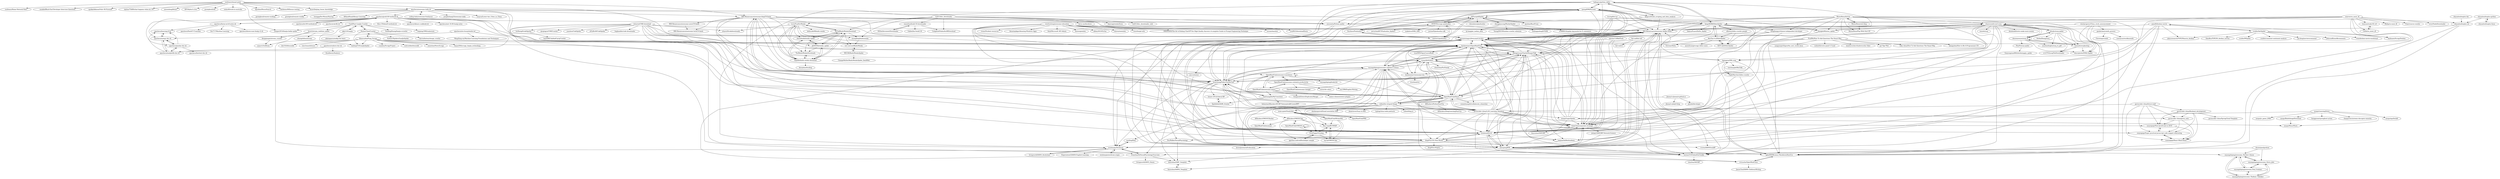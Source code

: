 digraph G {
"RSS-Renaissance/awesome-newsCN-feeds" -> "RSS-Renaissance/awesome-techCN-feeds"
"heshenxian1/awesome-triz" -> "eastling/blog"
"heshenxian1/awesome-triz" -> "trizchina/triz"
"apachecn/fastai-ml-dl-notes-zh" -> "apachecn/fastai-num-linalg-v2-zh"
"apachecn/fastai-ml-dl-notes-zh" -> "apachecn/learning-tf-zh"
"apachecn/fastai-ml-dl-notes-zh" -> "apachecn/prob140-textbook-zh"
"apachecn/fastai-ml-dl-notes-zh" -> "apachecn/HackCV-Translate"
"apachecn/fastai-ml-dl-notes-zh" -> "fire717/Machine-Learning"
"nnngu/LagouSpider" -> "RSS-Renaissance/awesome-AnRen-feeds"
"nnngu/LagouSpider" -> "heshenxian1/OpenMindClass"
"nnngu/LagouSpider" -> "wisdomqin/Newbrain"
"nnngu/LagouSpider" -> "karanotsingyu/AwesomeCoCoSci"
"nnngu/LagouSpider" -> "ViolaChen/corporate-strategic"
"nnngu/LagouSpider" -> "nnngu/MusicPhoto"
"nnngu/LagouSpider" -> "zhengxixuan/CharlieMungerTalk"
"shiyanlou/louplus-python" -> "shiyanlou/louplus-linux"
"shiyanlou/louplus-python" -> "shiyanlou/louplus-ml"
"apachecn/seaborn-doc-zh" -> "apachecn/matplotlib-doc-zh"
"apachecn/seaborn-doc-zh" -> "blueliberty/Seaborn"
"MrYxJ/BaiduWenkuDownload" -> "zhaoolee/bdwenku-spider"
"MrYxJ/BaiduWenkuDownload" -> "togolife/baidu-wenku-download"
"MrYxJ/BaiduWenkuDownload" -> "jk50505k/wenku_spider"
"MrYxJ/BaiduWenkuDownload" -> "Lz1y/FreeForWenku"
"MrYxJ/BaiduWenkuDownload" -> "vict-cn/crawlBaiduWenku"
"MrYxJ/BaiduWenkuDownload" -> "siyangbing/baiduwenku"
"MrYxJ/BaiduWenkuDownload" -> "7hc/BaiduWenkuDownloads"
"apachecn/awesome-indie-zh" -> "coding-daily/awesome-freelancer"
"apachecn/awesome-indie-zh" -> "josephzhang23/awesome-indie" ["e"=1]
"apachecn/awesome-indie-zh" -> "xunyun/Lower-tier_Cities_in_China"
"apachecn/awesome-indie-zh" -> "greatghoul/remote-working" ["e"=1]
"apachecn/awesome-indie-zh" -> "greatghoul/remote-weekly"
"apachecn/awesome-indie-zh" -> "lirenchong/FollowTheWeChat"
"apachecn/awesome-indie-zh" -> "apachecn/prob140-textbook-zh"
"apachecn/awesome-indie-zh" -> "loonggg/DevMoneySharing" ["e"=1]
"apachecn/awesome-indie-zh" -> "heshenxian1/OpenMindClass"
"apachecn/awesome-indie-zh" -> "RSS-Renaissance/awesome-blogCN-feeds"
"apachecn/awesome-indie-zh" -> "RSS-Renaissance/awesome-AnRen-feeds"
"apachecn/awesome-indie-zh" -> "yesweetie/Python-spider"
"apachecn/awesome-indie-zh" -> "404notf0und/Always-Learning" ["e"=1]
"SZFsir/pddSpider" -> "OFZFZS/scrapy-pinduoduo"
"SZFsir/pddSpider" -> "Northxw/Pinduoduo"
"SZFsir/pddSpider" -> "onetwo1/pinduoduo"
"SZFsir/pddSpider" -> "qiyeboy/BaseProxy"
"SZFsir/pddSpider" -> "speng4096/PyLoom"
"SZFsir/pddSpider" -> "zhangjiancong/MarketSpider"
"SZFsir/pddSpider" -> "downdawn/pinduoduo"
"7hc/BaiduWenkuDownloads" -> "togolife/baidu-wenku-download"
"MisterBooo/solo-blog" -> "MisterBooo/Play-With-Sort-OC" ["e"=1]
"MisterBooo/solo-blog" -> "MisterBooo/Article"
"coding-daily/awesome-freelancer" -> "apachecn/awesome-indie-zh"
"apachecn/prob140-textbook-zh" -> "apachecn/ds100-textbook-zh"
"apachecn/prob140-textbook-zh" -> "apachecn/calc4b-zh" ["e"=1]
"apachecn/prob140-textbook-zh" -> "totalmind/IA-AI"
"apachecn/prob140-textbook-zh" -> "Kivy-CN/data8-textbook-zh" ["e"=1]
"apachecn/prob140-textbook-zh" -> "apachecn/fastai-ml-dl-notes-zh"
"apachecn/prob140-textbook-zh" -> "heshenxian1/OpenMindClass"
"apachecn/prob140-textbook-zh" -> "apachecn/sklearn-cookbook-zh"
"apachecn/prob140-textbook-zh" -> "apachecn/numpy-doc-zh"
"apachecn/prob140-textbook-zh" -> "karanotsingyu/AwesomeCoCoSci"
"apachecn/prob140-textbook-zh" -> "apachecn/pandas-doc-zh"
"apachecn/prob140-textbook-zh" -> "apachecn/mit-18.06-linalg-notes" ["e"=1]
"apachecn/prob140-textbook-zh" -> "serena333/OnlineEduToolkit"
"apachecn/prob140-textbook-zh" -> "yesweetie/Python-spider"
"chanwoood/crawl-zsxq" -> "wbsabc/zsxq-spider"
"chanwoood/crawl-zsxq" -> "ohnonoyesyes/zsxq_dl"
"chanwoood/crawl-zsxq" -> "ixinzhi/zsxq" ["e"=1]
"chanwoood/crawl-zsxq" -> "ppho99/Efficiency-MarkdownHereCss"
"chanwoood/crawl-zsxq" -> "lxzmads/zsxqbackup"
"chanwoood/crawl-zsxq" -> "RSS-Renaissance/awesome-AnRen-feeds"
"chanwoood/crawl-zsxq" -> "karanotsingyu/AwesomeCoCoSci"
"chanwoood/crawl-zsxq" -> "zhanghe06/news_spider"
"chanwoood/crawl-zsxq" -> "heshenxian1/OpenMindClass"
"chanwoood/crawl-zsxq" -> "izhouping/KPA"
"chanwoood/crawl-zsxq" -> "doscriptsite/ZSXQ-Spider"
"chanwoood/crawl-zsxq" -> "zhengxixuan/CharlieMungerTalk"
"chanwoood/crawl-zsxq" -> "ViolaChen/corporate-strategic"
"chanwoood/crawl-zsxq" -> "dendoink/howto-make-more-money" ["e"=1]
"chanwoood/crawl-zsxq" -> "itgongren/996.coop"
"itstyren/CNKI-download" -> "qiuqingyu/CNKICrawler" ["e"=1]
"itstyren/CNKI-download" -> "yanzhou/CnkiSpider" ["e"=1]
"itstyren/CNKI-download" -> "lirenchong/FollowTheWeChat"
"itstyren/CNKI-download" -> "ishare20/cnkidownloader"
"itstyren/CNKI-download" -> "totalmind/IA-AI"
"itstyren/CNKI-download" -> "liuSheng0/cnkiSpyder"
"itstyren/CNKI-download" -> "RSS-Renaissance/awesome-AnRen-feeds"
"itstyren/CNKI-download" -> "heshenxian1/OpenMindClass"
"itstyren/CNKI-download" -> "aFlyBird0/CnkiSpider" ["e"=1]
"itstyren/CNKI-download" -> "ding0521/5G-New-World"
"itstyren/CNKI-download" -> "bughandler/cnki-downloader" ["e"=1]
"itstyren/CNKI-download" -> "gavincoder-china/LLM_Learning_Database"
"itstyren/CNKI-download" -> "karanotsingyu/AwesomeCoCoSci"
"itstyren/CNKI-download" -> "zhengxixuan/CharlieMungerTalk"
"itstyren/CNKI-download" -> "wisdomqin/Newbrain"
"wowlusitong/awesome-education" -> "ivmm/Student-resources" ["e"=1]
"wowlusitong/awesome-education" -> "izhouping/KPA"
"wowlusitong/awesome-education" -> "AmazingApps/Amazing-Windows-Apps" ["e"=1]
"wowlusitong/awesome-education" -> "6mb/Microsoft-365-Admin" ["e"=1]
"wowlusitong/awesome-education" -> "heshenxian1/OpenMindClass"
"wowlusitong/awesome-education" -> "karanotsingyu/AwesomeCoCoSci"
"wowlusitong/awesome-education" -> "donwa/goindex" ["e"=1]
"wowlusitong/awesome-education" -> "cnfeat/list-of-good-things"
"wowlusitong/awesome-education" -> "abbey2023/PyOne" ["e"=1]
"wowlusitong/awesome-education" -> "donwa/oneindex" ["e"=1]
"wowlusitong/awesome-education" -> "iwestlin/gd-utils" ["e"=1]
"wowlusitong/awesome-education" -> "RSS-Renaissance/awesome-AnRen-feeds"
"wowlusitong/awesome-education" -> "ORDINAND/The-Art-of-Asking-ChatGPT-for-High-Quality-Answers-A-complete-Guide-to-Prompt-Engineering-Technique" ["e"=1]
"wowlusitong/awesome-education" -> "reruin/sharelist" ["e"=1]
"wowlusitong/awesome-education" -> "ding0521/5G-New-World"
"Northxw/Pinduoduo" -> "onetwo1/pinduoduo"
"Northxw/Pinduoduo" -> "OFZFZS/scrapy-pinduoduo"
"Northxw/Pinduoduo" -> "SZFsir/pddSpider"
"zhanghe06/news_spider" -> "ViolaChen/corporate-strategic"
"zhanghe06/news_spider" -> "chanwoood/crawl-zsxq"
"nnngu/LearningNotes" -> "nnngu/nguSeckill" ["e"=1]
"nnngu/LearningNotes" -> "nnngu/MusicPhoto"
"nnngu/LearningNotes" -> "nnngu/LagouSpider"
"nnngu/LearningNotes" -> "nnngu/js_game_2048"
"nnngu/LearningNotes" -> "nnngu/BaiduImageDownload"
"nnngu/LearningNotes" -> "lianggzone/springboot-action" ["e"=1]
"nnngu/LearningNotes" -> "chanjarster/artemis-disruptor-miaosha" ["e"=1]
"Lz1y/FreeForWenku" -> "togolife/baidu-wenku-download"
"Lz1y/FreeForWenku" -> "MrYxJ/BaiduWenkuDownload"
"Lz1y/FreeForWenku" -> "jk50505k/wenku_spider"
"Lz1y/FreeForWenku" -> "zhaoolee/bdwenku-spider"
"Lz1y/FreeForWenku" -> "siyangbing/baiduwenku"
"Lz1y/FreeForWenku" -> "vict-cn/crawlBaiduWenku"
"Lz1y/FreeForWenku" -> "7hc/BaiduWenkuDownloads"
"Lz1y/FreeForWenku" -> "ishare20/cnkidownloader"
"Lz1y/FreeForWenku" -> "hellocodeM/baidu-wenku"
"MisterBooo/Article" -> "karanotsingyu/AwesomeCoCoSci"
"MisterBooo/Article" -> "ppho99/Efficiency-MarkdownHereCss"
"MisterBooo/Article" -> "RSS-Renaissance/awesome-AnRen-feeds"
"MisterBooo/Article" -> "chanwoood/crawl-zsxq"
"MisterBooo/Article" -> "izhouping/KPA"
"MisterBooo/Article" -> "heshenxian1/OpenMindClass"
"MisterBooo/Article" -> "MisterBooo/solo-blog"
"MisterBooo/Article" -> "lirenchong/FollowTheWeChat"
"MisterBooo/Article" -> "MisterBooo/Play-With-Sort-OC" ["e"=1]
"MisterBooo/Article" -> "shiyanlou/louplus-ml"
"MisterBooo/Article" -> "liangliangyy/chinese-independent-developer"
"MisterBooo/Article" -> "zhanghe06/news_spider"
"MisterBooo/Article" -> "serena333/OnlineEduToolkit"
"MisterBooo/Article" -> "zhengxixuan/CharlieMungerTalk"
"MisterBooo/Article" -> "ViolaChen/corporate-strategic"
"lint-md/lint-md" -> "lint-md/cli"
"lint-md/lint-md" -> "heshenxian1/OpenMindClass"
"liangliangyy/chinese-independent-developer" -> "ViolaChen/corporate-strategic"
"liangliangyy/chinese-independent-developer" -> "karanotsingyu/AwesomeCoCoSci"
"liangliangyy/chinese-independent-developer" -> "serena333/OnlineEduToolkit"
"xjkj123/Lianjia" -> "adminparry/nodejs-for-learn" ["e"=1]
"xjkj123/Lianjia" -> "CaoZ/Fast-LianJia-Crawler"
"RSS-Renaissance/awesome-blogCN-feeds" -> "lirenchong/FollowTheWeChat"
"RSS-Renaissance/awesome-blogCN-feeds" -> "heshenxian1/OpenMindClass"
"RSS-Renaissance/awesome-blogCN-feeds" -> "zhengxixuan/CharlieMungerTalk"
"RSS-Renaissance/awesome-blogCN-feeds" -> "RSS-Renaissance/awesome-newsCN-feeds"
"RSS-Renaissance/awesome-blogCN-feeds" -> "RSS-Renaissance/awesome-AnRen-feeds"
"RSS-Renaissance/awesome-blogCN-feeds" -> "OpenMindClub/Share"
"RSS-Renaissance/awesome-blogCN-feeds" -> "totalmind/IA-AI"
"RSS-Renaissance/awesome-blogCN-feeds" -> "ouyangzhiping/awesome-cognitive-science"
"RSS-Renaissance/awesome-blogCN-feeds" -> "OpenMindClub/awesome-translators"
"RSS-Renaissance/awesome-blogCN-feeds" -> "gavincoder-china/LLM_Learning_Database"
"RSS-Renaissance/awesome-blogCN-feeds" -> "karanotsingyu/AwesomeCoCoSci"
"RSS-Renaissance/awesome-blogCN-feeds" -> "chanwoood/crawl-zsxq"
"RSS-Renaissance/awesome-blogCN-feeds" -> "RSS-Renaissance/awesome-techCN-feeds"
"RSS-Renaissance/awesome-blogCN-feeds" -> "sunnylife42/docs"
"RSS-Renaissance/awesome-blogCN-feeds" -> "yesweetie/Python-spider"
"zhengxixuan/CharlieMungerTalk" -> "heshenxian1/OpenMindClass"
"zhengxixuan/CharlieMungerTalk" -> "RSS-Renaissance/awesome-AnRen-feeds"
"zhengxixuan/CharlieMungerTalk" -> "totalmind/IA-AI"
"zhengxixuan/CharlieMungerTalk" -> "lirenchong/FollowTheWeChat"
"zhengxixuan/CharlieMungerTalk" -> "sunnylife42/docs"
"zhengxixuan/CharlieMungerTalk" -> "karanotsingyu/AwesomeCoCoSci"
"zhengxixuan/CharlieMungerTalk" -> "gavincoder-china/LLM_Learning_Database"
"zhengxixuan/CharlieMungerTalk" -> "itgongren/996.coop"
"zhengxixuan/CharlieMungerTalk" -> "ouyangzhiping/awesome-cognitive-science"
"zhengxixuan/CharlieMungerTalk" -> "ViolaChen/corporate-strategic"
"zhengxixuan/CharlieMungerTalk" -> "izhouping/KPA"
"zhengxixuan/CharlieMungerTalk" -> "heshenxian1/awesome-triz"
"zhengxixuan/CharlieMungerTalk" -> "zoejane/AnRenAcademy"
"zhengxixuan/CharlieMungerTalk" -> "OpenMindClub/Share"
"zhengxixuan/CharlieMungerTalk" -> "ding0521/5G-New-World"
"jk50505k/wenku_spider" -> "togolife/baidu-wenku-download"
"jk50505k/wenku_spider" -> "MrYxJ/BaiduWenkuDownload"
"jk50505k/wenku_spider" -> "7hc/BaiduWenkuDownloads"
"jk50505k/wenku_spider" -> "zhaoolee/bdwenku-spider"
"nnngu/BaiduImageDownload" -> "nnngu/MusicPhoto"
"qiyeboy/BaseProxy" -> "SZFsir/pddSpider"
"shiyanlou/louplus-dm" -> "shiyanlou/louplus-ml"
"JimmyLv/jimmylv.github.io" -> "JimmyLv/jekyll-blog"
"JimmyLv/jimmylv.github.io" -> "phodal/developer" ["e"=1]
"JimmyLv/jimmylv.github.io" -> "cnfeat/list-of-good-things"
"dengqiangxi/ziroom_crawler" -> "yrjyrj123/ziRoom"
"gavincoder-china/LLM_Learning_Database" -> "lirenchong/FollowTheWeChat"
"gavincoder-china/LLM_Learning_Database" -> "totalmind/IA-AI"
"gavincoder-china/LLM_Learning_Database" -> "zhengxixuan/CharlieMungerTalk"
"gavincoder-china/LLM_Learning_Database" -> "heshenxian1/OpenMindClass"
"gavincoder-china/LLM_Learning_Database" -> "ouyangzhiping/awesome-cognitive-science"
"gavincoder-china/LLM_Learning_Database" -> "xunyegege/New-JavaScript-in-2019"
"gavincoder-china/LLM_Learning_Database" -> "OpenMindClub/Share"
"gavincoder-china/LLM_Learning_Database" -> "karanotsingyu/AwesomeCoCoSci"
"gavincoder-china/LLM_Learning_Database" -> "ViolaChen/corporate-strategic"
"gavincoder-china/LLM_Learning_Database" -> "xunyegege/Super-practical-javascript-code-snippet-refactoring"
"gavincoder-china/LLM_Learning_Database" -> "ding0521/5G-New-World"
"gavincoder-china/LLM_Learning_Database" -> "nnngu/LagouSpider"
"gavincoder-china/LLM_Learning_Database" -> "sunnylife42/docs"
"gavincoder-china/LLM_Learning_Database" -> "vivicachu/OpenMindClass"
"gavincoder-china/LLM_Learning_Database" -> "gavincoder-china/gavin_note"
"togolife/baidu-wenku-download" -> "Lz1y/FreeForWenku"
"togolife/baidu-wenku-download" -> "7hc/BaiduWenkuDownloads"
"togolife/baidu-wenku-download" -> "jk50505k/wenku_spider"
"togolife/baidu-wenku-download" -> "zhaoolee/bdwenku-spider"
"togolife/baidu-wenku-download" -> "MrYxJ/BaiduWenkuDownload"
"togolife/baidu-wenku-download" -> "dearplain/douding"
"heshenxian1/OpenMindClass" -> "lirenchong/FollowTheWeChat"
"heshenxian1/OpenMindClass" -> "totalmind/IA-AI"
"heshenxian1/OpenMindClass" -> "karanotsingyu/AwesomeCoCoSci"
"heshenxian1/OpenMindClass" -> "RSS-Renaissance/awesome-AnRen-feeds"
"heshenxian1/OpenMindClass" -> "zhengxixuan/CharlieMungerTalk"
"heshenxian1/OpenMindClass" -> "ViolaChen/corporate-strategic"
"heshenxian1/OpenMindClass" -> "zoejane/AnRenAcademy"
"heshenxian1/OpenMindClass" -> "sunnylife42/docs"
"heshenxian1/OpenMindClass" -> "ouyangzhiping/awesome-cognitive-science"
"heshenxian1/OpenMindClass" -> "OpenMindClub/Share"
"heshenxian1/OpenMindClass" -> "izhouping/KPA"
"heshenxian1/OpenMindClass" -> "serena333/OnlineEduToolkit"
"heshenxian1/OpenMindClass" -> "kiaorahao/IA003BP"
"heshenxian1/OpenMindClass" -> "heshenxian1/awesome-triz"
"heshenxian1/OpenMindClass" -> "tree0995/OpenCourseBook"
"OFZFZS/scrapy-pinduoduo" -> "SZFsir/pddSpider"
"OFZFZS/scrapy-pinduoduo" -> "Northxw/Pinduoduo"
"OFZFZS/scrapy-pinduoduo" -> "onetwo1/pinduoduo"
"OFZFZS/scrapy-pinduoduo" -> "speng4096/PyLoom"
"OFZFZS/scrapy-pinduoduo" -> "jerrychan807/Pinduoduo_Spiders"
"OFZFZS/scrapy-pinduoduo" -> "makelove/DDK_SDK" ["e"=1]
"OFZFZS/scrapy-pinduoduo" -> "justmd5/pinduoduo-sdk" ["e"=1]
"wbsabc/zsxq-spider" -> "chanwoood/crawl-zsxq"
"wbsabc/zsxq-spider" -> "doscriptsite/ZSXQ-Spider"
"wbsabc/zsxq-spider" -> "ohnonoyesyes/zsxq_dl"
"wbsabc/zsxq-spider" -> "lxzmads/zsxqbackup"
"wbsabc/zsxq-spider" -> "StefanZhong/zxsq"
"wbsabc/zsxq-spider" -> "xueshanlinghu/zsxq_to_pdf"
"wbsabc/zsxq-spider" -> "cc12703/zsxqFileDownloader"
"wxynihao/book118-downloader" -> "OhYee/documentDownloader"
"wxynihao/book118-downloader" -> "GallenQiu/-book118-"
"wxynihao/book118-downloader" -> "UnlightedOtaku/doc88Download"
"apachecn/ntu-hsuantienlin-ml" -> "apachecn/numpy-doc-zh"
"apachecn/ntu-hsuantienlin-ml" -> "WangYang-wy/Machine-Learning-Foundations-and-Techniques" ["e"=1]
"apachecn/ntu-hsuantienlin-ml" -> "apachecn/matplotlib-doc-zh"
"speng4096/PyLoom" -> "yesweetie/Python-spider"
"speng4096/PyLoom" -> "keejo125/web_scraping_and_data_analysis"
"speng4096/PyLoom" -> "karanotsingyu/AwesomeCoCoSci"
"speng4096/PyLoom" -> "lirenchong/FollowTheWeChat"
"speng4096/PyLoom" -> "wisdomqin/Newbrain"
"speng4096/PyLoom" -> "SZFsir/pddSpider"
"speng4096/PyLoom" -> "RSS-Renaissance/awesome-AnRen-feeds"
"speng4096/PyLoom" -> "OFZFZS/scrapy-pinduoduo"
"speng4096/PyLoom" -> "heshenxian1/OpenMindClass"
"speng4096/PyLoom" -> "ladingwu/python_zhihu"
"speng4096/PyLoom" -> "serena333/OnlineEduToolkit"
"speng4096/PyLoom" -> "kong36088/ZhihuSpider"
"speng4096/PyLoom" -> "Northxw/Pinduoduo"
"speng4096/PyLoom" -> "zhanghe06/news_spider"
"speng4096/PyLoom" -> "ViolaChen/corporate-strategic"
"apachecn/ds100-textbook-zh" -> "apachecn/prob140-textbook-zh"
"ding0521/5G-New-World" -> "totalmind/IA-AI"
"ding0521/5G-New-World" -> "i-trista/IA004TeslaBP"
"ding0521/5G-New-World" -> "ding0521/5Gplus"
"ding0521/5G-New-World" -> "izhouping/KPA"
"ding0521/5G-New-World" -> "wisdomqin/Newbrain"
"ding0521/5G-New-World" -> "ViolaChen/corporate-strategic"
"ding0521/5G-New-World" -> "kiaorahao/IABP_Template"
"onetwo1/pinduoduo" -> "Northxw/Pinduoduo"
"onetwo1/pinduoduo" -> "OFZFZS/scrapy-pinduoduo"
"onetwo1/pinduoduo" -> "SZFsir/pddSpider"
"xunyegege/New-JavaScript-in-2019" -> "xunyegege/Super-practical-javascript-code-snippet-refactoring"
"xunyegege/New-JavaScript-in-2019" -> "xunyegege/Heart-Mind-Home"
"lirenchong/FollowTheWeChat" -> "heshenxian1/OpenMindClass"
"lirenchong/FollowTheWeChat" -> "totalmind/IA-AI"
"lirenchong/FollowTheWeChat" -> "ViolaChen/corporate-strategic"
"lirenchong/FollowTheWeChat" -> "wisdomqin/Newbrain"
"lirenchong/FollowTheWeChat" -> "RSS-Renaissance/awesome-AnRen-feeds"
"lirenchong/FollowTheWeChat" -> "karanotsingyu/AwesomeCoCoSci"
"lirenchong/FollowTheWeChat" -> "ouyangzhiping/awesome-cognitive-science"
"lirenchong/FollowTheWeChat" -> "zhengxixuan/CharlieMungerTalk"
"lirenchong/FollowTheWeChat" -> "ding0521/5G-New-World"
"lirenchong/FollowTheWeChat" -> "gavincoder-china/LLM_Learning_Database"
"lirenchong/FollowTheWeChat" -> "izhouping/KPA"
"lirenchong/FollowTheWeChat" -> "kiaorahao/IABP_Template"
"lirenchong/FollowTheWeChat" -> "sunnylife42/docs"
"lirenchong/FollowTheWeChat" -> "OpenMindClub/Share"
"lirenchong/FollowTheWeChat" -> "benew-2012/Liberal-BP"
"ouyangzhiping/awesome-cognitive-science" -> "heshenxian1/OpenMindClass"
"ouyangzhiping/awesome-cognitive-science" -> "lirenchong/FollowTheWeChat"
"ouyangzhiping/awesome-cognitive-science" -> "totalmind/IA-AI"
"ouyangzhiping/awesome-cognitive-science" -> "zhengxixuan/CharlieMungerTalk"
"ouyangzhiping/awesome-cognitive-science" -> "OpenMindClub/Share"
"ouyangzhiping/awesome-cognitive-science" -> "sunnylife42/docs"
"ouyangzhiping/awesome-cognitive-science" -> "karanotsingyu/AwesomeCoCoSci"
"ouyangzhiping/awesome-cognitive-science" -> "gavincoder-china/LLM_Learning_Database"
"ouyangzhiping/awesome-cognitive-science" -> "RSS-Renaissance/awesome-AnRen-feeds"
"ouyangzhiping/awesome-cognitive-science" -> "evanchan92/SocialPsychologyOverview"
"ouyangzhiping/awesome-cognitive-science" -> "ViolaChen/corporate-strategic"
"ouyangzhiping/awesome-cognitive-science" -> "OpenMindClub/awesome-translators"
"ouyangzhiping/awesome-cognitive-science" -> "izhouping/KPA"
"ouyangzhiping/awesome-cognitive-science" -> "heshenxian1/awesome-triz"
"ouyangzhiping/awesome-cognitive-science" -> "bravejiawen/self-education"
"CaoZ/Fast-LianJia-Crawler" -> "lanbing510/LianJiaSpider" ["e"=1]
"CaoZ/Fast-LianJia-Crawler" -> "xjkj123/Lianjia"
"CaoZ/Fast-LianJia-Crawler" -> "facert/ziroom_realtime_spider"
"CaoZ/Fast-LianJia-Crawler" -> "HunterChao/Crawler"
"CaoZ/Fast-LianJia-Crawler" -> "XuefengHuang/lianjia-scrawler" ["e"=1]
"CaoZ/Fast-LianJia-Crawler" -> "jumper2014/lianjia-beike-spider" ["e"=1]
"CaoZ/Fast-LianJia-Crawler" -> "laopeng1990/realestate"
"keejo125/web_scraping_and_data_analysis" -> "yesweetie/Python-spider"
"keejo125/web_scraping_and_data_analysis" -> "RSS-Renaissance/awesome-AnRen-feeds"
"keejo125/web_scraping_and_data_analysis" -> "ladingwu/python_zhihu"
"apachecn/pandas-doc-zh" -> "apachecn/numpy-doc-zh"
"apachecn/pandas-doc-zh" -> "apachecn/matplotlib-doc-zh"
"apachecn/pandas-doc-zh" -> "apachecn/learning-tf-zh"
"apachecn/pandas-doc-zh" -> "apachecn/fasttext-doc-zh"
"shiyanlou/louplus-linux" -> "shiyanlou/louplus-python"
"OhYee/documentDownloader" -> "wxynihao/book118-downloader"
"sunnylife42/docs" -> "heshenxian1/OpenMindClass"
"sunnylife42/docs" -> "sunnyhuang42/collaborate_ishanshan"
"sunnylife42/docs" -> "totalmind/IA-AI"
"sunnylife42/docs" -> "zhengxixuan/CharlieMungerTalk"
"sunnylife42/docs" -> "lirenchong/FollowTheWeChat"
"sunnylife42/docs" -> "ishanshan/ForFamily"
"sunnylife42/docs" -> "OpenMindClub/Share"
"sunnylife42/docs" -> "RSS-Renaissance/awesome-AnRen-feeds"
"sunnylife42/docs" -> "heshenxian1/awesome-triz"
"sunnylife42/docs" -> "ouyangzhiping/awesome-cognitive-science"
"sunnylife42/docs" -> "karanotsingyu/AwesomeCoCoSci"
"sunnylife42/docs" -> "ppho99/Efficiency-MarkdownHereCss"
"zbunix/paulgraham" -> "serena333/OnlineEduToolkit"
"zbunix/paulgraham" -> "ouyangzhiping/awesome_Steve_Jobs"
"zbunix/paulgraham" -> "ouyangzhiping/awesome_Herbert_Simon"
"wisdomqin/Newbrain" -> "wisdomqin/newbrain-origin-"
"wisdomqin/Newbrain" -> "livingworld/IA004_blockchain"
"wisdomqin/Newbrain" -> "ExpectationG/IA004-English-Learning"
"wisdomqin/Newbrain" -> "eastling/blog"
"wisdomqin/Newbrain" -> "evanchan92/SocialPsychologyOverview"
"shiyanlou/louplus-ml" -> "RSS-Renaissance/awesome-AnRen-feeds"
"shiyanlou/louplus-ml" -> "serena333/OnlineEduToolkit"
"shiyanlou/louplus-ml" -> "ppho99/Efficiency-MarkdownHereCss"
"gavincoder-china/gavin_note" -> "xunyegege/Heart-Mind-Home"
"gavincoder-china/gavin_note" -> "xunyegege/Super-practical-javascript-code-snippet-refactoring"
"gavincoder-china/gavin_note" -> "xunyegege/New-JavaScript-in-2019"
"NightMarcher/zhihu-crawler" -> "ppho99/Efficiency-MarkdownHereCss"
"NightMarcher/zhihu-crawler" -> "itgongren/996.coop"
"NightMarcher/zhihu-crawler" -> "totalmind/IA-AI"
"apachecn/numpy-doc-zh" -> "apachecn/pandas-doc-zh"
"apachecn/numpy-doc-zh" -> "apachecn/matplotlib-doc-zh"
"apachecn/numpy-doc-zh" -> "apachecn/learning-tf-zh"
"joycco/meme" -> "totalmind/IA-AI"
"izhouping/KPA" -> "ViolaChen/corporate-strategic"
"izhouping/KPA" -> "RSS-Renaissance/awesome-AnRen-feeds"
"izhouping/KPA" -> "ppho99/Efficiency-MarkdownHereCss"
"izhouping/KPA" -> "evanchan92/SocialPsychologyOverview"
"izhouping/KPA" -> "totalmind/IA-AI"
"izhouping/KPA" -> "karanotsingyu/AwesomeCoCoSci"
"izhouping/KPA" -> "serena333/OnlineEduToolkit"
"livingworld/IA004_blockchain" -> "wisdomqin/Newbrain"
"RSS-Renaissance/awesome-AnRen-feeds" -> "ppho99/Efficiency-MarkdownHereCss"
"RSS-Renaissance/awesome-AnRen-feeds" -> "ViolaChen/corporate-strategic"
"RSS-Renaissance/awesome-AnRen-feeds" -> "izhouping/KPA"
"RSS-Renaissance/awesome-AnRen-feeds" -> "serena333/OnlineEduToolkit"
"RSS-Renaissance/awesome-AnRen-feeds" -> "karanotsingyu/AwesomeCoCoSci"
"RSS-Renaissance/awesome-AnRen-feeds" -> "totalmind/IA-AI"
"RSS-Renaissance/awesome-AnRen-feeds" -> "i-trista/IA004TeslaBP"
"RSS-Renaissance/awesome-AnRen-feeds" -> "zoejane/AnRenAcademy"
"gavincoder-china/future-mall" -> "xunyegege/Super-practical-javascript-code-snippet-refactoring"
"gavincoder-china/future-mall" -> "xunyegege/New-JavaScript-in-2019"
"gavincoder-china/future-mall" -> "gavincoder-china/gavin_note"
"gavincoder-china/future-mall" -> "gavincoder-china/Backend_development"
"gavincoder-china/future-mall" -> "xunyegege/Heart-Mind-Home"
"gavincoder-china/future-mall" -> "gavincoder-china/LLM_Learning_Database"
"yesweetie/Python-spider" -> "RSS-Renaissance/awesome-AnRen-feeds"
"yesweetie/Python-spider" -> "vivicachu/OpenMindClass"
"yesweetie/Python-spider" -> "izhouping/KPA"
"zhaoolee/bdwenku-spider" -> "togolife/baidu-wenku-download"
"zhaoolee/bdwenku-spider" -> "MrYxJ/BaiduWenkuDownload"
"zhaoolee/bdwenku-spider" -> "jk50505k/wenku_spider"
"apachecn/learning-tf-zh" -> "apachecn/numpy-doc-zh"
"ppho99/Efficiency-MarkdownHereCss" -> "RSS-Renaissance/awesome-AnRen-feeds"
"ppho99/Efficiency-MarkdownHereCss" -> "vivicachu/OpenMindClass"
"zoejane/AnRenAcademy" -> "RSS-Renaissance/awesome-AnRen-feeds"
"zoejane/AnRenAcademy" -> "bravejiawen/self-education"
"eastling/blog" -> "wisdomqin/Newbrain"
"vivicachu/OpenMindClass" -> "ppho99/Efficiency-MarkdownHereCss"
"vivicachu/OpenMindClass" -> "JanusChoi/IA006-ChildrensWriting"
"ViolaChen/corporate-strategic" -> "RSS-Renaissance/awesome-AnRen-feeds"
"ViolaChen/corporate-strategic" -> "izhouping/KPA"
"ViolaChen/corporate-strategic" -> "karanotsingyu/AwesomeCoCoSci"
"ViolaChen/corporate-strategic" -> "serena333/OnlineEduToolkit"
"ViolaChen/corporate-strategic" -> "kiaorahao/IA003BP"
"ViolaChen/corporate-strategic" -> "jining1/IA003BP-Network-Science"
"ViolaChen/corporate-strategic" -> "totalmind/IA-AI"
"jining1/IA003BP-Network-Science" -> "kiaorahao/AA002_Template"
"karanotsingyu/AwesomeCoCoSci" -> "ViolaChen/corporate-strategic"
"karanotsingyu/AwesomeCoCoSci" -> "totalmind/IA-AI"
"karanotsingyu/AwesomeCoCoSci" -> "RSS-Renaissance/awesome-AnRen-feeds"
"karanotsingyu/AwesomeCoCoSci" -> "serena333/OnlineEduToolkit"
"karanotsingyu/AwesomeCoCoSci" -> "izhouping/KPA"
"karanotsingyu/AwesomeCoCoSci" -> "wisdomqin/Newbrain"
"karanotsingyu/AwesomeCoCoSci" -> "DcyWalker/SocialPsychology"
"karanotsingyu/AwesomeCoCoSci" -> "heshenxian1/OpenMindClass"
"karanotsingyu/AwesomeCoCoSci" -> "joycco/meme"
"totalmind/IA-AI" -> "karanotsingyu/AwesomeCoCoSci"
"totalmind/IA-AI" -> "RSS-Renaissance/awesome-AnRen-feeds"
"totalmind/IA-AI" -> "ViolaChen/corporate-strategic"
"totalmind/IA-AI" -> "ding0521/5G-New-World"
"totalmind/IA-AI" -> "serena333/OnlineEduToolkit"
"totalmind/IA-AI" -> "DcyWalker/SocialPsychology"
"totalmind/IA-AI" -> "zoejane/AnRenAcademy"
"totalmind/IA-AI" -> "izhouping/KPA"
"wisdomqin/newbrain-origin-" -> "wisdomqin/Newbrain"
"DcyWalker/SocialPsychology" -> "kiaorahao/IABP_Template"
"itgongren/996.coop" -> "ppho99/Efficiency-MarkdownHereCss"
"itgongren/996.coop" -> "RSS-Renaissance/awesome-AnRen-feeds"
"itgongren/996.coop" -> "totalmind/IA-AI"
"itgongren/996.coop" -> "tanchangde/RenTalk"
"itgongren/996.coop" -> "NightMarcher/zhihu-crawler"
"ouyangzhiping/awesome_Herbert_Simon" -> "ouyangzhiping/awesome_Steve_Jobs"
"ouyangzhiping/awesome_Herbert_Simon" -> "ouyangzhiping/awesome_Vladimir_Nabokov"
"ouyangzhiping/awesome_Herbert_Simon" -> "ouyangzhiping/awesome_Paul_Graham"
"ouyangzhiping/awesome_Vladimir_Nabokov" -> "ouyangzhiping/awesome_Herbert_Simon"
"ouyangzhiping/awesome_Vladimir_Nabokov" -> "ouyangzhiping/awesome_Steve_Jobs"
"ouyangzhiping/awesome_Vladimir_Nabokov" -> "ouyangzhiping/awesome_Paul_Graham"
"ouyangzhiping/awesome_Paul_Graham" -> "ouyangzhiping/awesome_Steve_Jobs"
"ouyangzhiping/awesome_Paul_Graham" -> "ouyangzhiping/awesome_Vladimir_Nabokov"
"ouyangzhiping/awesome_Paul_Graham" -> "ouyangzhiping/awesome_Herbert_Simon"
"ouyangzhiping/awesome_Steve_Jobs" -> "ouyangzhiping/awesome_Herbert_Simon"
"ouyangzhiping/awesome_Steve_Jobs" -> "ouyangzhiping/awesome_Vladimir_Nabokov"
"ouyangzhiping/awesome_Steve_Jobs" -> "ouyangzhiping/awesome_Paul_Graham"
"gavincoder-china/Backend_development" -> "xunyegege/Super-practical-javascript-code-snippet-refactoring"
"gavincoder-china/Backend_development" -> "xunyegege/New-JavaScript-in-2019"
"gavincoder-china/Backend_development" -> "xunyegege/Heart-Mind-Home"
"gavincoder-china/Backend_development" -> "gavincoder-china/gavin_note"
"gavincoder-china/Backend_development" -> "gavincoder-china/SpringCloud-Template"
"serena333/OnlineEduToolkit" -> "clearboy/IA03BP"
"evanchan92/SocialPsychologyOverview" -> "kiaorahao/IABP_Template"
"evanchan92/SocialPsychologyOverview" -> "livingworld/IA005_Simon"
"evanchan92/SocialPsychologyOverview" -> "wisdomqin/Newbrain"
"i-trista/IA004TeslaBP" -> "ouyangzhiping/awesome_Herbert_Simon"
"benew-2012/Liberal-BP" -> "Spehhhhh/IADB_Scholar"
"kiaorahao/AA002_Template" -> "kiaorahao/IABP_Template"
"kiaorahao/IABP_Template" -> "kiaorahao/AA002_Template"
"xunyegege/Super-practical-javascript-code-snippet-refactoring" -> "xunyegege/New-JavaScript-in-2019"
"xunyegege/Super-practical-javascript-code-snippet-refactoring" -> "xunyegege/Heart-Mind-Home"
"soulteary/tenant-point" -> "liguobao/HouseSearch" ["e"=1]
"soulteary/tenant-point" -> "kezhenxu94/house-renting" ["e"=1]
"soulteary/tenant-point" -> "lirenchong/FollowTheWeChat"
"soulteary/tenant-point" -> "facert/beijing_house_knowledge" ["e"=1]
"soulteary/tenant-point" -> "soulteary/Home-Network-Note" ["e"=1]
"soulteary/tenant-point" -> "RSS-Renaissance/awesome-blogCN-feeds"
"soulteary/tenant-point" -> "monklof/Back-End-Developer-Interview-Questions" ["e"=1]
"soulteary/tenant-point" -> "ugukkylbklaom/Vultr-SS-Firewall" ["e"=1]
"soulteary/tenant-point" -> "skyline75489/what-happens-when-zh_CN" ["e"=1]
"soulteary/tenant-point" -> "nieweidong/fetool" ["e"=1]
"soulteary/tenant-point" -> "HFO4/plus1s.live" ["e"=1]
"soulteary/tenant-point" -> "greatghoul/sibi" ["e"=1]
"soulteary/tenant-point" -> "apachecn/awesome-indie-zh"
"soulteary/tenant-point" -> "jumper2014/lianjia-beike-spider" ["e"=1]
"soulteary/tenant-point" -> "wahyd4/work-in-australia" ["e"=1]
"csuldw/AntSpider" -> "baabaaox/ScrapyDouban" ["e"=1]
"csuldw/AntSpider" -> "panxl6/douban-movie"
"csuldw/AntSpider" -> "JohnsonKlose/dbcomments"
"csuldw/AntSpider" -> "iphysresearch/TOP250movie_douban" ["e"=1]
"csuldw/AntSpider" -> "vwin/douban-movie-wordcloud"
"csuldw/AntSpider" -> "DateBro/TOP250_douban_movies"
"csuldw/AntSpider" -> "csuldw/WSpider"
"csuldw/AntSpider" -> "csuldw/comment-sentiment-analysis"
"csuldw/AntSpider" -> "pq-dong/movierecommend" ["e"=1]
"siyangbing/baiduwenku" -> "vict-cn/crawlBaiduWenku"
"gaodechen/cninfo_process" -> "Christings/cninfo"
"gaodechen/cninfo_process" -> "xuezayun/stockbaseinfo"
"renever/cn_mooc_dl" -> "Foair/course-crawler" ["e"=1]
"renever/cn_mooc_dl" -> "louisun/study163_dl"
"renever/cn_mooc_dl" -> "Celthi/cn_mooc_dl"
"renever/cn_mooc_dl" -> "Lz1y/ViedoDownloader"
"renever/cn_mooc_dl" -> "RSS-Renaissance/awesome-AnRen-feeds"
"renever/cn_mooc_dl" -> "heshenxian1/OpenMindClass"
"renever/cn_mooc_dl" -> "lirenchong/FollowTheWeChat"
"renever/cn_mooc_dl" -> "kong36088/ZhihuSpider"
"renever/cn_mooc_dl" -> "Rhilip/cn-mooc-dl"
"renever/cn_mooc_dl" -> "izhouping/KPA"
"renever/cn_mooc_dl" -> "chanwoood/crawl-zsxq"
"rty813/doc_downloader" -> "UnlightedOtaku/doc88Download"
"rty813/doc_downloader" -> "dayerqq/wenkuDown"
"rty813/doc_downloader" -> "kerm-me/docdown"
"rty813/doc_downloader" -> "wxynihao/book118-downloader"
"rty813/doc_downloader" -> "siyangbing/baiduwenku"
"rty813/doc_downloader" -> "rty813/doc_downloader_web"
"rty813/doc_downloader" -> "Lz1y/FreeForWenku"
"rty813/doc_downloader" -> "MrYxJ/BaiduWenkuDownload"
"rty813/doc_downloader" -> "you8023/downloadDocin"
"vict-cn/crawlBaiduWenku" -> "M010K/BaiduWenkuSpider"
"M010K/BaiduWenkuSpider" -> "vict-cn/crawlBaiduWenku"
"M010K/BaiduWenkuSpider" -> "ChangeWeDer/BaiduWenkuSpider_flaskWeb"
"TanGuangZhi/MyTranslator" -> "Spehhhhh/IADB_Scholar"
"TanGuangZhi/MyTranslator" -> "OpenMindClub/awesome-translators"
"TanGuangZhi/MyTranslator" -> "linhaotao/AIhackers001BP-NationalstaffsCareerRPT"
"ituring/first-pr" -> "karanotsingyu/AwesomeCoCoSci"
"ituring/first-pr" -> "ViolaChen/corporate-strategic"
"ituring/first-pr" -> "izhouping/KPA"
"ituring/first-pr" -> "RSS-Renaissance/awesome-AnRen-feeds"
"ituring/first-pr" -> "kong36088/ZhihuSpider"
"ladingwu/python_zhihu" -> "keejo125/web_scraping_and_data_analysis"
"ladingwu/python_zhihu" -> "kong36088/ZhihuSpider"
"ladingwu/python_zhihu" -> "speng4096/PyLoom"
"ladingwu/python_zhihu" -> "ding0521/5G-New-World"
"ladingwu/python_zhihu" -> "wisdomqin/Newbrain"
"ladingwu/python_zhihu" -> "lirenchong/FollowTheWeChat"
"ladingwu/python_zhihu" -> "RSS-Renaissance/awesome-AnRen-feeds"
"ladingwu/python_zhihu" -> "zhengxixuan/CharlieMungerTalk"
"ladingwu/python_zhihu" -> "izhouping/KPA"
"ladingwu/python_zhihu" -> "yesweetie/Python-spider"
"OpenMindClub/OMOOC.py" -> "OpenMindClub/OMOOC.py"
"OpenMindClub/OMOOC.py" -> "AIHackers/OMOOC2py"
"FredWe/How-To-Ask-Questions-The-Smart-Way" -> "ruby-china/How-To-Ask-Questions-The-Smart-Way" ["e"=1]
"FredWe/How-To-Ask-Questions-The-Smart-Way" -> "ahangchen/How-to-Be-A-Programmer-CN" ["e"=1]
"FredWe/How-To-Ask-Questions-The-Smart-Way" -> "yangyangwithgnu/the_new_world_linux" ["e"=1]
"FredWe/How-To-Ask-Questions-The-Smart-Way" -> "heshenxian1/OpenMindClass"
"FredWe/How-To-Ask-Questions-The-Smart-Way" -> "OpenMindClub/Share"
"FredWe/How-To-Ask-Questions-The-Smart-Way" -> "totalmind/IA-AI"
"FredWe/How-To-Ask-Questions-The-Smart-Way" -> "esdeathlove/ss-panel-v3-mod" ["e"=1]
"FredWe/How-To-Ask-Questions-The-Smart-Way" -> "shadowsocksr/shadowsocksr-libev" ["e"=1]
"FredWe/How-To-Ask-Questions-The-Smart-Way" -> "jqs7/Jqs7Bot" ["e"=1]
"PlexPt/zsxq-spider" -> "Gaoyongxian666/zhishixingqiu_spider"
"lxzmads/zsxqbackup" -> "cc12703/zsxqFileDownloader"
"lxzmads/zsxqbackup" -> "doscriptsite/ZSXQ-Spider"
"lxzmads/zsxqbackup" -> "ohnonoyesyes/zsxq_dl"
"louisun/study163_dl" -> "Celthi/cn_mooc_dl"
"liuSheng0/cnkiSpyder" -> "hcj5206/CnkiAndCqvipCrawler"
"OpenMindClub/PRD" -> "zoom-quiet/Noah2Ark"
"Spehhhhh/IADB_Scholar" -> "benew-2012/Liberal-BP"
"ohnonoyesyes/zsxq_dl" -> "lxzmads/zsxqbackup"
"ohnonoyesyes/zsxq_dl" -> "doscriptsite/ZSXQ-Spider"
"ohnonoyesyes/zsxq_dl" -> "wbsabc/zsxq-spider"
"ohnonoyesyes/zsxq_dl" -> "PlexPt/zsxq-spider"
"ohnonoyesyes/zsxq_dl" -> "chanwoood/crawl-zsxq"
"ohnonoyesyes/zsxq_dl" -> "xueshanlinghu/zsxq_to_pdf"
"OpenMindClub/awesome-scholarly-productivity" -> "OpenMindClub/awesome-translators"
"OpenMindClub/awesome-scholarly-productivity" -> "OpenMindClub/awesome-zotero"
"OpenMindClub/awesome-scholarly-productivity" -> "yzy1996/English-Writing" ["e"=1]
"OpenMindClub/awesome-scholarly-productivity" -> "OpenMindClub/awesome-chatgpt" ["e"=1]
"OpenMindClub/awesome-scholarly-productivity" -> "reorx/cht-colors"
"OpenMindClub/awesome-zotero" -> "OpenMindClub/awesome-translators"
"OpenMindClub/awesome-zotero" -> "OpenMindClub/awesome-scholarly-productivity"
"OpenMindClub/awesome-zotero" -> "ouyangzhiping/awesome-cognitive-science"
"OpenMindClub/awesome-zotero" -> "zotero-chinese/zotero-plugins" ["e"=1]
"OpenMindClub/awesome-zotero" -> "TanGuangZhi/MyTranslator"
"OpenMindClub/awesome-zotero" -> "frangoud/ZoteroDuplicatesMerger" ["e"=1]
"OpenMindClub/awesome-zotero" -> "OpenMindClub/Share"
"cnfeat/list-of-good-things" -> "OpenMindClub/Share"
"cnfeat/list-of-good-things" -> "heshenxian1/OpenMindClass"
"cnfeat/list-of-good-things" -> "ouyangzhiping/awesome-cognitive-science"
"cnfeat/list-of-good-things" -> "lirenchong/FollowTheWeChat"
"cnfeat/list-of-good-things" -> "RSS-Renaissance/awesome-blogCN-feeds"
"cnfeat/list-of-good-things" -> "sunnylife42/docs"
"cnfeat/list-of-good-things" -> "zhengxixuan/CharlieMungerTalk"
"cnfeat/list-of-good-things" -> "gavincoder-china/LLM_Learning_Database"
"cnfeat/list-of-good-things" -> "AIHackers/OMOOC2py"
"cnfeat/list-of-good-things" -> "ViolaChen/corporate-strategic"
"cnfeat/list-of-good-things" -> "zoom-quiet/Noah2Ark"
"cnfeat/list-of-good-things" -> "typlog/china-indie-podcasts" ["e"=1]
"cnfeat/list-of-good-things" -> "cnfeat/blog.io"
"cnfeat/list-of-good-things" -> "alaskasquirrel/Email-newsletter-RSS" ["e"=1]
"cnfeat/list-of-good-things" -> "idealclover/Easy-to-RSS" ["e"=1]
"AIHackers/OMOOC2py" -> "OpenMindClub/OMOOC.py"
"AIHackers/OMOOC2py" -> "Run-map/RUNMAP"
"AIHackers/OMOOC2py" -> "OctoPuppy/Octodog"
"AIHackers/OMOOC2py" -> "qpython-android/bushelper-sample"
"AIHackers/OMOOC2py" -> "OpenMindClub/moment"
"wp-lai/OMOOC2py" -> "Run-map/RUNMAP"
"kerm-me/docdown" -> "you8023/downloadDocin"
"AIHackers/OMOOCHacker" -> "OpenMindClub/moment"
"OpenMindClub/awesome-translators" -> "OpenMindClub/awesome-zotero"
"OpenMindClub/awesome-translators" -> "TanGuangZhi/MyTranslator"
"OpenMindClub/awesome-translators" -> "ouyangzhiping/bookclub"
"OpenMindClub/awesome-translators" -> "OpenMindClub/awesome-scholarly-productivity"
"OpenMindClub/awesome-translators" -> "lirenchong/FollowTheWeChat"
"OpenMindClub/awesome-translators" -> "heshenxian1/OpenMindClass"
"OpenMindClub/OMOOC.py" -> "OctoPuppy/Octodog"
"qpython-android/bushelper-sample" -> "OctoPuppy/Octodog"
"Run-map/RUNMAP" -> "OctoPuppy/Octodog"
"Run-map/RUNMAP" -> "wp-lai/OMOOC2py"
"OctoPuppy/Octodog" -> "Run-map/RUNMAP"
"OctoPuppy/Octodog" -> "wp-lai/OMOOC2py"
"OctoPuppy/Octodog" -> "qpython-android/bushelper-sample"
"zhangjiancong/MarketSpider" -> "hj-long/get_taobao_data"
"zhangjiancong/MarketSpider" -> "SZFsir/pddSpider"
"zhangjiancong/MarketSpider" -> "YoungZM339/taobao-crawler-selenium"
"zhangjiancong/MarketSpider" -> "xinlingqudongX/TSDK" ["e"=1]
"zhangjiancong/MarketSpider" -> "w5688414/spider-keywords-for-E-commence"
"specter119/RefTools" -> "totalmind/IA-AI"
"specter119/RefTools" -> "zoejane/AnRenAcademy"
"specter119/RefTools" -> "heshenxian1/OpenMindClass"
"OpenMindClub/Share" -> "heshenxian1/OpenMindClass"
"OpenMindClub/Share" -> "lirenchong/FollowTheWeChat"
"OpenMindClub/Share" -> "sunnylife42/docs"
"OpenMindClub/Share" -> "ouyangzhiping/awesome-cognitive-science"
"OpenMindClub/Share" -> "zhengxixuan/CharlieMungerTalk"
"OpenMindClub/Share" -> "OpenMindClub/awesome-translators"
"OpenMindClub/Share" -> "gavincoder-china/LLM_Learning_Database"
"OpenMindClub/Share" -> "cnfeat/list-of-good-things"
"OpenMindClub/Share" -> "totalmind/IA-AI"
"OpenMindClub/Share" -> "karanotsingyu/AwesomeCoCoSci"
"OpenMindClub/Share" -> "sunnyhuang42/collaborate_ishanshan"
"OpenMindClub/Share" -> "RSS-Renaissance/awesome-AnRen-feeds"
"OpenMindClub/Share" -> "AIHackers/PythonStartUp"
"OpenMindClub/Share" -> "RSS-Renaissance/awesome-blogCN-feeds"
"OpenMindClub/Share" -> "ding0521/5G-New-World"
"OpenMindClub/Writer002" -> "Run-map/RUNMAP"
"OpenMindClub/Writer002" -> "OctoPuppy/Octodog"
"OpenMindClub/Writer002" -> "zoom-quiet/Noah2Ark"
"OpenMindClub/Writer002" -> "wp-lai/OMOOC2py"
"lihansunbai/Fang_Scrapy" -> "dee1024/housedb" ["e"=1]
"lihansunbai/Fang_Scrapy" -> "totalmind/IA-AI"
"lihansunbai/Fang_Scrapy" -> "lanbing510/LianJiaSpider" ["e"=1]
"lihansunbai/Fang_Scrapy" -> "evanchan92/SocialPsychologyOverview"
"lihansunbai/Fang_Scrapy" -> "tree-branch/house" ["e"=1]
"lihansunbai/Fang_Scrapy" -> "lirenchong/FollowTheWeChat"
"lihansunbai/Fang_Scrapy" -> "cuanboy/ScrapyProject" ["e"=1]
"lihansunbai/Fang_Scrapy" -> "coolcooldee/housedb" ["e"=1]
"lihansunbai/Fang_Scrapy" -> "HunterChao/Crawler"
"lihansunbai/Fang_Scrapy" -> "yinzishao/NewsScrapy" ["e"=1]
"lihansunbai/Fang_Scrapy" -> "liuyao504/scrapy_lianjia_ershoufang"
"lihansunbai/Fang_Scrapy" -> "heshenxian1/OpenMindClass"
"Celthi/cn_mooc_dl" -> "louisun/study163_dl"
"zoom-quiet/Noah2Ark" -> "OpenMindClub/PRD"
"zoom-quiet/Noah2Ark" -> "Run-map/RUNMAP"
"zoom-quiet/Noah2Ark" -> "OctoPuppy/Octodog"
"zoom-quiet/Noah2Ark" -> "OpenMindClub/Writer002"
"startprogress/China_stock_announcement" -> "ppho99/Efficiency-MarkdownHereCss"
"startprogress/China_stock_announcement" -> "gaodechen/cninfo_process"
"startprogress/China_stock_announcement" -> "ViolaChen/corporate-strategic"
"startprogress/China_stock_announcement" -> "izhouping/KPA"
"startprogress/China_stock_announcement" -> "RSS-Renaissance/awesome-AnRen-feeds"
"panxl6/douban-movie" -> "baabaaox/ScrapyDouban" ["e"=1]
"panxl6/douban-movie" -> "ppho99/Efficiency-MarkdownHereCss"
"panxl6/douban-movie" -> "RSS-Renaissance/awesome-AnRen-feeds"
"panxl6/douban-movie" -> "izhouping/KPA"
"panxl6/douban-movie" -> "csuldw/AntSpider"
"panxl6/douban-movie" -> "itgongren/996.coop"
"panxl6/douban-movie" -> "totalmind/IA-AI"
"panxl6/douban-movie" -> "iphysresearch/TOP250movie_douban" ["e"=1]
"HunterChao/Crawler" -> "lanbing510/LianJiaSpider" ["e"=1]
"HunterChao/Crawler" -> "CaoZ/Fast-LianJia-Crawler"
"HunterChao/Crawler" -> "darrenfantasy/image_crawler" ["e"=1]
"HunterChao/Crawler" -> "Python3Spiders/LianJiaSpider"
"HunterChao/Crawler" -> "lihansunbai/Fang_Scrapy"
"kong36088/ZhihuSpider" -> "RSS-Renaissance/awesome-AnRen-feeds"
"kong36088/ZhihuSpider" -> "karanotsingyu/AwesomeCoCoSci"
"kong36088/ZhihuSpider" -> "ViolaChen/corporate-strategic"
"kong36088/ZhihuSpider" -> "KEN-LJQ/ZhihuSpider"
"kong36088/ZhihuSpider" -> "ladingwu/python_zhihu"
"kong36088/ZhihuSpider" -> "AlexTan-b-z/ZhihuSpider"
"kong36088/ZhihuSpider" -> "izhouping/KPA"
"kong36088/ZhihuSpider" -> "elliotxx/zhihu-crawler-people"
"kong36088/ZhihuSpider" -> "serena333/OnlineEduToolkit"
"kong36088/ZhihuSpider" -> "speng4096/PyLoom"
"kong36088/ZhihuSpider" -> "zhanghe06/news_spider"
"kong36088/ZhihuSpider" -> "SakuraPuare/ZhiHu_Spider" ["e"=1]
"kong36088/ZhihuSpider" -> "liangliangyy/chinese-independent-developer"
"apachecn/matplotlib-doc-zh" -> "apachecn/numpy-doc-zh"
"apachecn/matplotlib-doc-zh" -> "apachecn/pandas-doc-zh"
"apachecn/matplotlib-doc-zh" -> "apachecn/learning-tf-zh"
"AIHackers/PythonStartUp" -> "AIHackers/DeepLearningStartUp"
"KEN-LJQ/ZhihuSpider" -> "AlexTan-b-z/ZhihuSpider"
"xunyegege/Heart-Mind-Home" -> "xunyegege/Super-practical-javascript-code-snippet-refactoring"
"elliotxx/zhihu-crawler-people" -> "AlexTan-b-z/ZhihuSpider"
"elliotxx/zhihu-crawler-people" -> "kong36088/ZhihuSpider"
"elliotxx/zhihu-crawler-people" -> "KEN-LJQ/ZhihuSpider"
"AlexTan-b-z/ZhihuSpider" -> "KEN-LJQ/ZhihuSpider"
"AlexTan-b-z/ZhihuSpider" -> "Germey/Zhihu" ["e"=1]
"AlexTan-b-z/ZhihuSpider" -> "kong36088/ZhihuSpider"
"AlexTan-b-z/ZhihuSpider" -> "ansenhuang/scrapy-zhihu-users" ["e"=1]
"facert/ziroom_realtime_spider" -> "dengqiangxi/ziroom_crawler"
"facert/ziroom_realtime_spider" -> "izhangzhihao/ziroom"
"facert/ziroom_realtime_spider" -> "yrjyrj123/ziRoom"
"RSS-Renaissance/awesome-newsCN-feeds" ["l"="49.88,24.359"]
"RSS-Renaissance/awesome-techCN-feeds" ["l"="49.87,24.342"]
"heshenxian1/awesome-triz" ["l"="49.821,24.26"]
"eastling/blog" ["l"="49.831,24.247"]
"trizchina/triz" ["l"="49.781,24.233"]
"apachecn/fastai-ml-dl-notes-zh" ["l"="50.066,24.308"]
"apachecn/fastai-num-linalg-v2-zh" ["l"="50.089,24.341"]
"apachecn/learning-tf-zh" ["l"="50.098,24.279"]
"apachecn/prob140-textbook-zh" ["l"="49.979,24.282"]
"apachecn/HackCV-Translate" ["l"="50.104,24.314"]
"fire717/Machine-Learning" ["l"="50.124,24.337"]
"nnngu/LagouSpider" ["l"="49.816,24.237"]
"RSS-Renaissance/awesome-AnRen-feeds" ["l"="49.874,24.268"]
"heshenxian1/OpenMindClass" ["l"="49.846,24.269"]
"wisdomqin/Newbrain" ["l"="49.852,24.256"]
"karanotsingyu/AwesomeCoCoSci" ["l"="49.863,24.266"]
"ViolaChen/corporate-strategic" ["l"="49.865,24.255"]
"nnngu/MusicPhoto" ["l"="49.746,24.193"]
"zhengxixuan/CharlieMungerTalk" ["l"="49.843,24.278"]
"shiyanlou/louplus-python" ["l"="50.012,24.315"]
"shiyanlou/louplus-linux" ["l"="50.033,24.332"]
"shiyanlou/louplus-ml" ["l"="49.941,24.275"]
"apachecn/seaborn-doc-zh" ["l"="50.179,24.237"]
"apachecn/matplotlib-doc-zh" ["l"="50.118,24.253"]
"blueliberty/Seaborn" ["l"="50.218,24.227"]
"MrYxJ/BaiduWenkuDownload" ["l"="49.624,24.622"]
"zhaoolee/bdwenku-spider" ["l"="49.642,24.634"]
"togolife/baidu-wenku-download" ["l"="49.641,24.611"]
"jk50505k/wenku_spider" ["l"="49.658,24.622"]
"Lz1y/FreeForWenku" ["l"="49.636,24.591"]
"vict-cn/crawlBaiduWenku" ["l"="49.591,24.603"]
"siyangbing/baiduwenku" ["l"="49.597,24.625"]
"7hc/BaiduWenkuDownloads" ["l"="49.66,24.604"]
"apachecn/awesome-indie-zh" ["l"="49.937,24.319"]
"coding-daily/awesome-freelancer" ["l"="49.975,24.335"]
"josephzhang23/awesome-indie" ["l"="-5.062,-36.125"]
"xunyun/Lower-tier_Cities_in_China" ["l"="49.994,24.358"]
"greatghoul/remote-working" ["l"="-4.79,17.611"]
"greatghoul/remote-weekly" ["l"="49.962,24.359"]
"lirenchong/FollowTheWeChat" ["l"="49.853,24.288"]
"loonggg/DevMoneySharing" ["l"="-5.091,-36.096"]
"RSS-Renaissance/awesome-blogCN-feeds" ["l"="49.859,24.311"]
"yesweetie/Python-spider" ["l"="49.914,24.271"]
"404notf0und/Always-Learning" ["l"="-44.829,-29.592"]
"SZFsir/pddSpider" ["l"="49.975,24.142"]
"OFZFZS/scrapy-pinduoduo" ["l"="49.944,24.156"]
"Northxw/Pinduoduo" ["l"="49.964,24.162"]
"onetwo1/pinduoduo" ["l"="49.957,24.132"]
"qiyeboy/BaseProxy" ["l"="50.013,24.127"]
"speng4096/PyLoom" ["l"="49.911,24.216"]
"zhangjiancong/MarketSpider" ["l"="50.001,24.09"]
"downdawn/pinduoduo" ["l"="49.984,24.114"]
"MisterBooo/solo-blog" ["l"="49.957,24.243"]
"MisterBooo/Play-With-Sort-OC" ["l"="44.328,-22.793"]
"MisterBooo/Article" ["l"="49.896,24.258"]
"apachecn/ds100-textbook-zh" ["l"="50.015,24.27"]
"apachecn/calc4b-zh" ["l"="-6.393,19.447"]
"totalmind/IA-AI" ["l"="49.865,24.291"]
"Kivy-CN/data8-textbook-zh" ["l"="-7.387,19.622"]
"apachecn/sklearn-cookbook-zh" ["l"="50.021,24.289"]
"apachecn/numpy-doc-zh" ["l"="50.087,24.268"]
"apachecn/pandas-doc-zh" ["l"="50.079,24.252"]
"apachecn/mit-18.06-linalg-notes" ["l"="50.734,28.063"]
"serena333/OnlineEduToolkit" ["l"="49.907,24.249"]
"chanwoood/crawl-zsxq" ["l"="49.843,24.225"]
"wbsabc/zsxq-spider" ["l"="49.801,24.169"]
"ohnonoyesyes/zsxq_dl" ["l"="49.792,24.185"]
"ixinzhi/zsxq" ["l"="-5.83,17.591"]
"ppho99/Efficiency-MarkdownHereCss" ["l"="49.894,24.275"]
"lxzmads/zsxqbackup" ["l"="49.819,24.173"]
"zhanghe06/news_spider" ["l"="49.874,24.211"]
"izhouping/KPA" ["l"="49.873,24.26"]
"doscriptsite/ZSXQ-Spider" ["l"="49.814,24.191"]
"dendoink/howto-make-more-money" ["l"="-7.25,-35.95"]
"itgongren/996.coop" ["l"="49.886,24.284"]
"itstyren/CNKI-download" ["l"="49.835,24.323"]
"qiuqingyu/CNKICrawler" ["l"="48.767,23.463"]
"yanzhou/CnkiSpider" ["l"="48.641,23.463"]
"ishare20/cnkidownloader" ["l"="49.733,24.466"]
"liuSheng0/cnkiSpyder" ["l"="49.826,24.377"]
"aFlyBird0/CnkiSpider" ["l"="48.873,23.468"]
"ding0521/5G-New-World" ["l"="49.863,24.278"]
"bughandler/cnki-downloader" ["l"="-45.75,12.94"]
"gavincoder-china/LLM_Learning_Database" ["l"="49.818,24.275"]
"wowlusitong/awesome-education" ["l"="49.799,24.251"]
"ivmm/Student-resources" ["l"="-4.772,17.57"]
"AmazingApps/Amazing-Windows-Apps" ["l"="-45.755,12.798"]
"6mb/Microsoft-365-Admin" ["l"="-45.265,15.09"]
"donwa/goindex" ["l"="-45.166,15.144"]
"cnfeat/list-of-good-things" ["l"="49.791,24.319"]
"abbey2023/PyOne" ["l"="-45.067,15.109"]
"donwa/oneindex" ["l"="-45.023,15.145"]
"iwestlin/gd-utils" ["l"="-45.294,15.213"]
"ORDINAND/The-Art-of-Asking-ChatGPT-for-High-Quality-Answers-A-complete-Guide-to-Prompt-Engineering-Technique" ["l"="43.819,0.983"]
"reruin/sharelist" ["l"="-45.138,15.153"]
"nnngu/LearningNotes" ["l"="49.716,24.187"]
"nnngu/nguSeckill" ["l"="-0.468,11.074"]
"nnngu/js_game_2048" ["l"="49.672,24.172"]
"nnngu/BaiduImageDownload" ["l"="49.707,24.162"]
"lianggzone/springboot-action" ["l"="-1.223,10.208"]
"chanjarster/artemis-disruptor-miaosha" ["l"="-3.547,11.883"]
"hellocodeM/baidu-wenku" ["l"="49.628,24.557"]
"liangliangyy/chinese-independent-developer" ["l"="49.9,24.231"]
"lint-md/lint-md" ["l"="49.812,24.12"]
"lint-md/cli" ["l"="49.804,24.088"]
"xjkj123/Lianjia" ["l"="49.899,24.527"]
"adminparry/nodejs-for-learn" ["l"="-52.061,-15.715"]
"CaoZ/Fast-LianJia-Crawler" ["l"="49.88,24.506"]
"OpenMindClub/Share" ["l"="49.819,24.304"]
"ouyangzhiping/awesome-cognitive-science" ["l"="49.831,24.288"]
"OpenMindClub/awesome-translators" ["l"="49.778,24.306"]
"sunnylife42/docs" ["l"="49.842,24.299"]
"zoejane/AnRenAcademy" ["l"="49.833,24.268"]
"shiyanlou/louplus-dm" ["l"="49.988,24.256"]
"JimmyLv/jimmylv.github.io" ["l"="49.668,24.31"]
"JimmyLv/jekyll-blog" ["l"="49.632,24.306"]
"phodal/developer" ["l"="-8.479,-34.61"]
"dengqiangxi/ziroom_crawler" ["l"="49.882,24.588"]
"yrjyrj123/ziRoom" ["l"="49.9,24.589"]
"xunyegege/New-JavaScript-in-2019" ["l"="49.765,24.255"]
"xunyegege/Super-practical-javascript-code-snippet-refactoring" ["l"="49.761,24.246"]
"vivicachu/OpenMindClass" ["l"="49.897,24.288"]
"gavincoder-china/gavin_note" ["l"="49.758,24.261"]
"dearplain/douding" ["l"="49.611,24.586"]
"kiaorahao/IA003BP" ["l"="49.843,24.244"]
"tree0995/OpenCourseBook" ["l"="49.802,24.221"]
"jerrychan807/Pinduoduo_Spiders" ["l"="49.935,24.121"]
"makelove/DDK_SDK" ["l"="-5.278,-36.309"]
"justmd5/pinduoduo-sdk" ["l"="-5.281,-36.331"]
"StefanZhong/zxsq" ["l"="49.777,24.137"]
"xueshanlinghu/zsxq_to_pdf" ["l"="49.777,24.164"]
"cc12703/zsxqFileDownloader" ["l"="49.802,24.15"]
"wxynihao/book118-downloader" ["l"="49.531,24.695"]
"OhYee/documentDownloader" ["l"="49.522,24.718"]
"GallenQiu/-book118-" ["l"="49.495,24.701"]
"UnlightedOtaku/doc88Download" ["l"="49.551,24.673"]
"apachecn/ntu-hsuantienlin-ml" ["l"="50.145,24.268"]
"WangYang-wy/Machine-Learning-Foundations-and-Techniques" ["l"="50.462,28.313"]
"keejo125/web_scraping_and_data_analysis" ["l"="49.92,24.235"]
"ladingwu/python_zhihu" ["l"="49.886,24.242"]
"kong36088/ZhihuSpider" ["l"="49.893,24.208"]
"i-trista/IA004TeslaBP" ["l"="49.917,24.252"]
"ding0521/5Gplus" ["l"="49.883,24.317"]
"kiaorahao/IABP_Template" ["l"="49.887,24.305"]
"xunyegege/Heart-Mind-Home" ["l"="49.747,24.242"]
"benew-2012/Liberal-BP" ["l"="49.777,24.286"]
"evanchan92/SocialPsychologyOverview" ["l"="49.869,24.3"]
"bravejiawen/self-education" ["l"="49.795,24.27"]
"lanbing510/LianJiaSpider" ["l"="48.604,23.479"]
"facert/ziroom_realtime_spider" ["l"="49.892,24.562"]
"HunterChao/Crawler" ["l"="49.866,24.45"]
"XuefengHuang/lianjia-scrawler" ["l"="48.377,23.448"]
"jumper2014/lianjia-beike-spider" ["l"="-51.616,-15.029"]
"laopeng1990/realestate" ["l"="49.867,24.526"]
"apachecn/fasttext-doc-zh" ["l"="50.103,24.224"]
"sunnyhuang42/collaborate_ishanshan" ["l"="49.815,24.328"]
"ishanshan/ForFamily" ["l"="49.849,24.341"]
"zbunix/paulgraham" ["l"="49.954,24.213"]
"ouyangzhiping/awesome_Steve_Jobs" ["l"="49.977,24.202"]
"ouyangzhiping/awesome_Herbert_Simon" ["l"="49.971,24.216"]
"wisdomqin/newbrain-origin-" ["l"="49.855,24.239"]
"livingworld/IA004_blockchain" ["l"="49.833,24.238"]
"ExpectationG/IA004-English-Learning" ["l"="49.825,24.221"]
"NightMarcher/zhihu-crawler" ["l"="49.903,24.3"]
"joycco/meme" ["l"="49.816,24.289"]
"gavincoder-china/future-mall" ["l"="49.743,24.256"]
"gavincoder-china/Backend_development" ["l"="49.731,24.242"]
"JanusChoi/IA006-ChildrensWriting" ["l"="49.934,24.295"]
"jining1/IA003BP-Network-Science" ["l"="49.907,24.282"]
"kiaorahao/AA002_Template" ["l"="49.911,24.308"]
"DcyWalker/SocialPsychology" ["l"="49.882,24.296"]
"tanchangde/RenTalk" ["l"="49.921,24.291"]
"ouyangzhiping/awesome_Vladimir_Nabokov" ["l"="49.989,24.198"]
"ouyangzhiping/awesome_Paul_Graham" ["l"="49.992,24.208"]
"gavincoder-china/SpringCloud-Template" ["l"="49.703,24.234"]
"clearboy/IA03BP" ["l"="49.937,24.227"]
"livingworld/IA005_Simon" ["l"="49.882,24.332"]
"Spehhhhh/IADB_Scholar" ["l"="49.753,24.288"]
"soulteary/tenant-point" ["l"="49.911,24.37"]
"liguobao/HouseSearch" ["l"="-32.919,0.87"]
"kezhenxu94/house-renting" ["l"="-3.929,-32.745"]
"facert/beijing_house_knowledge" ["l"="-5.039,17.466"]
"soulteary/Home-Network-Note" ["l"="-53.359,-19.843"]
"monklof/Back-End-Developer-Interview-Questions" ["l"="1.823,-5.453"]
"ugukkylbklaom/Vultr-SS-Firewall" ["l"="-45.616,12.889"]
"skyline75489/what-happens-when-zh_CN" ["l"="-8.122,-34.453"]
"nieweidong/fetool" ["l"="-8.312,-34.582"]
"HFO4/plus1s.live" ["l"="-5.263,17.931"]
"greatghoul/sibi" ["l"="-45.477,12.904"]
"wahyd4/work-in-australia" ["l"="-4.903,17.616"]
"csuldw/AntSpider" ["l"="49.961,24.404"]
"baabaaox/ScrapyDouban" ["l"="48.543,23.406"]
"panxl6/douban-movie" ["l"="49.91,24.33"]
"JohnsonKlose/dbcomments" ["l"="49.999,24.417"]
"iphysresearch/TOP250movie_douban" ["l"="50,22.108"]
"vwin/douban-movie-wordcloud" ["l"="49.982,24.421"]
"DateBro/TOP250_douban_movies" ["l"="49.972,24.432"]
"csuldw/WSpider" ["l"="49.994,24.448"]
"csuldw/comment-sentiment-analysis" ["l"="49.955,24.437"]
"pq-dong/movierecommend" ["l"="-1.811,16.893"]
"gaodechen/cninfo_process" ["l"="50.003,24.229"]
"Christings/cninfo" ["l"="50.036,24.221"]
"xuezayun/stockbaseinfo" ["l"="50.026,24.208"]
"renever/cn_mooc_dl" ["l"="49.855,24.196"]
"Foair/course-crawler" ["l"="-52.971,-11.789"]
"louisun/study163_dl" ["l"="49.846,24.164"]
"Celthi/cn_mooc_dl" ["l"="49.86,24.164"]
"Lz1y/ViedoDownloader" ["l"="49.867,24.141"]
"Rhilip/cn-mooc-dl" ["l"="49.846,24.143"]
"rty813/doc_downloader" ["l"="49.588,24.662"]
"dayerqq/wenkuDown" ["l"="49.567,24.688"]
"kerm-me/docdown" ["l"="49.602,24.71"]
"rty813/doc_downloader_web" ["l"="49.587,24.688"]
"you8023/downloadDocin" ["l"="49.612,24.688"]
"M010K/BaiduWenkuSpider" ["l"="49.563,24.597"]
"ChangeWeDer/BaiduWenkuSpider_flaskWeb" ["l"="49.537,24.593"]
"TanGuangZhi/MyTranslator" ["l"="49.738,24.304"]
"linhaotao/AIhackers001BP-NationalstaffsCareerRPT" ["l"="49.71,24.302"]
"ituring/first-pr" ["l"="49.869,24.23"]
"OpenMindClub/OMOOC.py" ["l"="49.719,24.415"]
"AIHackers/OMOOC2py" ["l"="49.724,24.395"]
"FredWe/How-To-Ask-Questions-The-Smart-Way" ["l"="49.815,24.354"]
"ruby-china/How-To-Ask-Questions-The-Smart-Way" ["l"="6.761,-38.36"]
"ahangchen/How-to-Be-A-Programmer-CN" ["l"="59.515,-13.137"]
"yangyangwithgnu/the_new_world_linux" ["l"="48.243,23.875"]
"esdeathlove/ss-panel-v3-mod" ["l"="-45.649,13.071"]
"shadowsocksr/shadowsocksr-libev" ["l"="-45.615,13.14"]
"jqs7/Jqs7Bot" ["l"="-45.687,12.959"]
"PlexPt/zsxq-spider" ["l"="49.754,24.147"]
"Gaoyongxian666/zhishixingqiu_spider" ["l"="49.736,24.123"]
"hcj5206/CnkiAndCqvipCrawler" ["l"="49.818,24.403"]
"OpenMindClub/PRD" ["l"="49.693,24.366"]
"zoom-quiet/Noah2Ark" ["l"="49.714,24.37"]
"OpenMindClub/awesome-scholarly-productivity" ["l"="49.723,24.33"]
"OpenMindClub/awesome-zotero" ["l"="49.755,24.32"]
"yzy1996/English-Writing" ["l"="-4.018,23.495"]
"OpenMindClub/awesome-chatgpt" ["l"="44.006,0.789"]
"reorx/cht-colors" ["l"="49.66,24.35"]
"zotero-chinese/zotero-plugins" ["l"="-33.927,16.96"]
"frangoud/ZoteroDuplicatesMerger" ["l"="-34.001,16.953"]
"typlog/china-indie-podcasts" ["l"="-44.048,11.832"]
"cnfeat/blog.io" ["l"="49.764,24.382"]
"alaskasquirrel/Email-newsletter-RSS" ["l"="-44.021,11.915"]
"idealclover/Easy-to-RSS" ["l"="-44.231,11.71"]
"Run-map/RUNMAP" ["l"="49.702,24.388"]
"OctoPuppy/Octodog" ["l"="49.704,24.399"]
"qpython-android/bushelper-sample" ["l"="49.703,24.415"]
"OpenMindClub/moment" ["l"="49.69,24.428"]
"wp-lai/OMOOC2py" ["l"="49.686,24.399"]
"AIHackers/OMOOCHacker" ["l"="49.668,24.446"]
"ouyangzhiping/bookclub" ["l"="49.758,24.341"]
"hj-long/get_taobao_data" ["l"="50.032,24.067"]
"YoungZM339/taobao-crawler-selenium" ["l"="49.992,24.063"]
"xinlingqudongX/TSDK" ["l"="48.467,23.173"]
"w5688414/spider-keywords-for-E-commence" ["l"="50.011,24.061"]
"specter119/RefTools" ["l"="49.795,24.284"]
"AIHackers/PythonStartUp" ["l"="49.733,24.284"]
"OpenMindClub/Writer002" ["l"="49.689,24.382"]
"lihansunbai/Fang_Scrapy" ["l"="49.857,24.367"]
"dee1024/housedb" ["l"="50.072,27.41"]
"tree-branch/house" ["l"="-5.112,17.415"]
"cuanboy/ScrapyProject" ["l"="48.574,23.346"]
"coolcooldee/housedb" ["l"="49.992,27.411"]
"yinzishao/NewsScrapy" ["l"="48.82,23.386"]
"liuyao504/scrapy_lianjia_ershoufang" ["l"="49.856,24.403"]
"startprogress/China_stock_announcement" ["l"="49.931,24.256"]
"darrenfantasy/image_crawler" ["l"="39.404,33.071"]
"Python3Spiders/LianJiaSpider" ["l"="49.849,24.481"]
"KEN-LJQ/ZhihuSpider" ["l"="49.909,24.151"]
"AlexTan-b-z/ZhihuSpider" ["l"="49.914,24.173"]
"elliotxx/zhihu-crawler-people" ["l"="49.892,24.165"]
"SakuraPuare/ZhiHu_Spider" ["l"="46.755,-1.983"]
"AIHackers/DeepLearningStartUp" ["l"="49.694,24.273"]
"Germey/Zhihu" ["l"="48.669,23.103"]
"ansenhuang/scrapy-zhihu-users" ["l"="48.764,23.494"]
"izhangzhihao/ziroom" ["l"="49.913,24.573"]
}